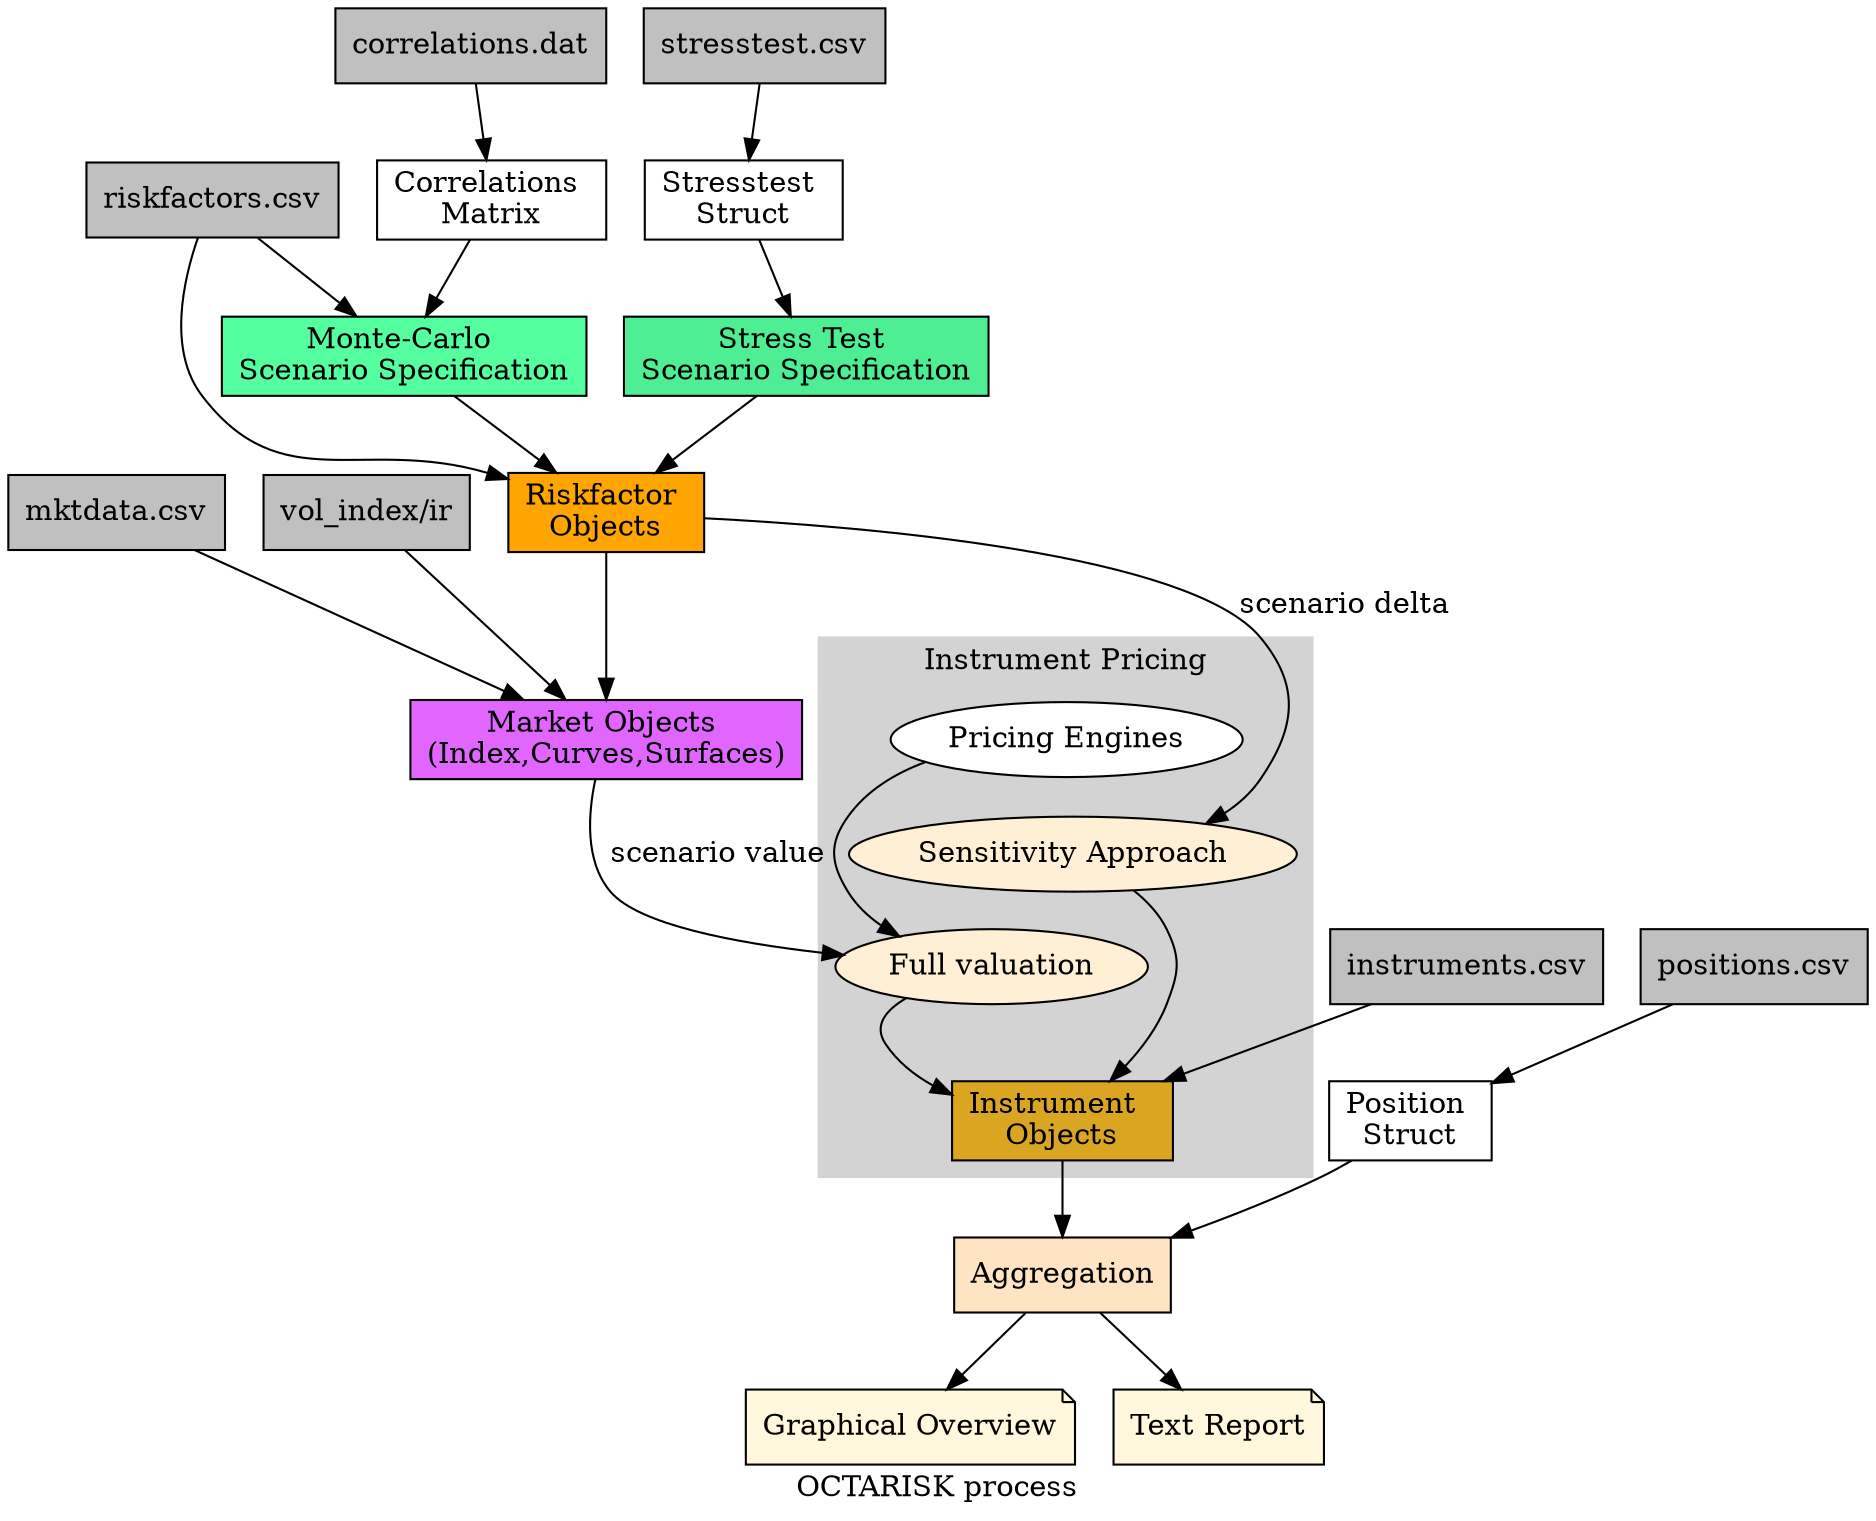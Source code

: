 digraph G {
    label ="OCTARISK process"
    riskfactors_input   -> riskfactors_object[label="",weight="0.2"];
    stresstests_input   -> stresstests_object[label="",weight="0.2"];
    positions_input   -> positions_object[label="",weight="0.2"];
    positions_object   -> aggregation[label="",weight="0.2"];
    mktdata_input -> mktdata_object[label="",weight="0.2"];
    riskfactors_input   -> MC_scen_spec[label="",weight="0.2"];

    stresstests_object   -> stresstest_scen_spec[label="",weight="0.2"];
    MC_scen_spec         -> riskfactors_object[label="",weight="1"];
    stresstest_scen_spec -> riskfactors_object[label="",weight="1"];

    correlations_input        -> correlations_object [label="",weight="0.2"];
    correlations_object   -> MC_scen_spec[label="",weight="0.2"];
    instruments_input   -> instruments_object[label="",weight="0.2"];

    riskfactors_object   -> sensi_approach[label="scenario delta",weight="0.2"];
    riskfactors_object   -> mktdata_object[label="",weight="1"];
    mktdata_object   -> full_valuation[label="scenario value",weight="1"];
    #mktdata_object   -> aggregation[label="",weight="0.2"];
    
    vola_input -> mktdata_object[label="",weight="0.2"];
    instruments_object -> aggregation[label="",weight="1"];

#    curve_gen           -> instrument_valuation[label="",weight="0.2"];
    
    
    #time_horizon_1D     -> portfolio_aggregation[label="",weight="0.2"];
    #time_horizon_250D   -> portfolio_aggregation[label="",weight="0.2"];
    #stresstests_scenarios -> portfolio_aggregation[label="",weight="0.2"];
#    instrument_valuation -> portfolio_aggregation[label="",weight="0.2"];
#    portfolio_aggregation -> portfolio_aggregation[label="for all portfolios",weight="0.2"];

    aggregation -> graphical_report[label="",weight="0.2"];
    aggregation -> text_report[label="",weight="0.2"];
    
# box definitions

   subgraph cluster17
   {
	   label="Instrument Pricing"
	   node [style="filled",color="black", fillcolor="white"];
	   style=filled;
	   color=lightgrey;
	   instruments_object;
	   full_valuation;
       sensi_approach;
       full_valuation -> instruments_object [label="",weight="0.2"];
       sensi_approach -> instruments_object[label="",weight="0.2"];
	   full_valuation [label="Full valuation",style="filled",color="black", fillcolor="papayawhip"] ;	
       sensi_approach [label="Sensitivity Approach",style="filled",color="black", fillcolor="papayawhip"] ;  
       pricing_engines -> full_valuation [label="",weight="0.2"];
       pricing_engines [label="Pricing Engines", shape="ellipse", style="filled", color="black", fillcolor="white"] 		
   }

    MC_scen_spec [label="Monte-Carlo \nScenario Specification", shape="rectangle", style="filled", color="black", fillcolor="seagreen1"]
    
    stresstest_scen_spec [label="Stress Test \nScenario Specification", shape="rectangle", style="filled", color="black", fillcolor="seagreen2"]

    #curve_gen [label="Curve generation", shape="rectangle", style="filled", color="black", fillcolor="seagreen3"]
    #instrument_valuation [label="Instrument Valuation", shape="rectangle", style="filled", color="black", fillcolor="mistyrose"]
    aggregation [label="Aggregation", shape="rectangle", style="filled", color="black", fillcolor="bisque"]
    graphical_report [label="Graphical Overview", shape="note", style="filled", color="black", fillcolor="cornsilk"]
    text_report [label="Text Report", shape="note", style="filled", color="black", fillcolor="cornsilk"]

    mktdata_object [label="Market Objects \n(Index,Curves,Surfaces)", shape="rectangle", style="filled", color="black", fillcolor="mediumorchid1"]
    riskfactors_object [label="Riskfactor \nObjects", shape="rectangle", style="filled", color="black", fillcolor="orange"]
    instruments_object [label="Instrument  \nObjects", shape="rectangle", style="filled", color="black", fillcolor="goldenrod"]
    positions_object [label="Position \nStruct", shape="rectangle", style="filled", color="black", fillcolor="white"]
    stresstests_object [label="Stresstest \nStruct", shape="rectangle", style="filled", color="black", fillcolor="white"]
    correlations_object [label="Correlations \nMatrix", shape="rectangle", style="filled", color="black", fillcolor="white"]

    vola_input [label="vol_index/ir", shape="rectangle", style="filled", color="black", fillcolor="grey"]
    mktdata_input [label="mktdata.csv", shape="rectangle", style="filled", color="black", fillcolor="grey"]
    riskfactors_input [label="riskfactors.csv", shape="rectangle", style="filled", color="black", fillcolor="grey"]
    instruments_input [label="instruments.csv", shape="rectangle", style="filled", color="black", fillcolor="grey"]
    positions_input [label="positions.csv", shape="rectangle", style="filled", color="black", fillcolor="grey"]
    stresstests_input [label="stresstest.csv", shape="rectangle", style="filled", color="black", fillcolor="grey"]
    correlations_input [label="correlations.dat", shape="rectangle", style="filled", color="black", fillcolor="grey"]

    #financial_models [label="Financial Models", shape="ellipse", style="filled", color="black", fillcolor="white"]
    
    #stochastic_processes [label="Stochastic Processes", shape="ellipse", style="filled", color="black", fillcolor="white"]

    #stochastic_processes -> financial_models [label="",weight="0.2"];
    #riskfactors -> financial_models [label="",weight="0.2"];
    #financial_models -> MC_scen_gen [label="",weight="0.2"];

    
}


